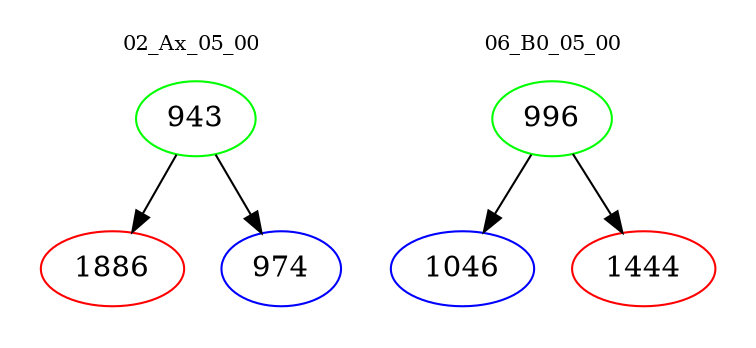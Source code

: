 digraph{
subgraph cluster_0 {
color = white
label = "02_Ax_05_00";
fontsize=10;
T0_943 [label="943", color="green"]
T0_943 -> T0_1886 [color="black"]
T0_1886 [label="1886", color="red"]
T0_943 -> T0_974 [color="black"]
T0_974 [label="974", color="blue"]
}
subgraph cluster_1 {
color = white
label = "06_B0_05_00";
fontsize=10;
T1_996 [label="996", color="green"]
T1_996 -> T1_1046 [color="black"]
T1_1046 [label="1046", color="blue"]
T1_996 -> T1_1444 [color="black"]
T1_1444 [label="1444", color="red"]
}
}
